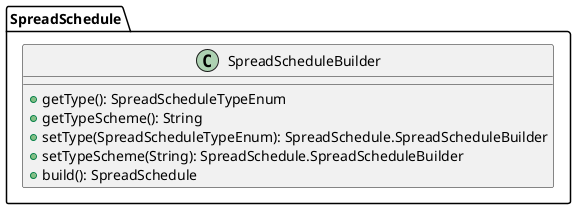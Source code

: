 @startuml

    class SpreadSchedule.SpreadScheduleBuilder [[SpreadSchedule.SpreadScheduleBuilder.html]] {
        +getType(): SpreadScheduleTypeEnum
        +getTypeScheme(): String
        +setType(SpreadScheduleTypeEnum): SpreadSchedule.SpreadScheduleBuilder
        +setTypeScheme(String): SpreadSchedule.SpreadScheduleBuilder
        +build(): SpreadSchedule
    }

@enduml
